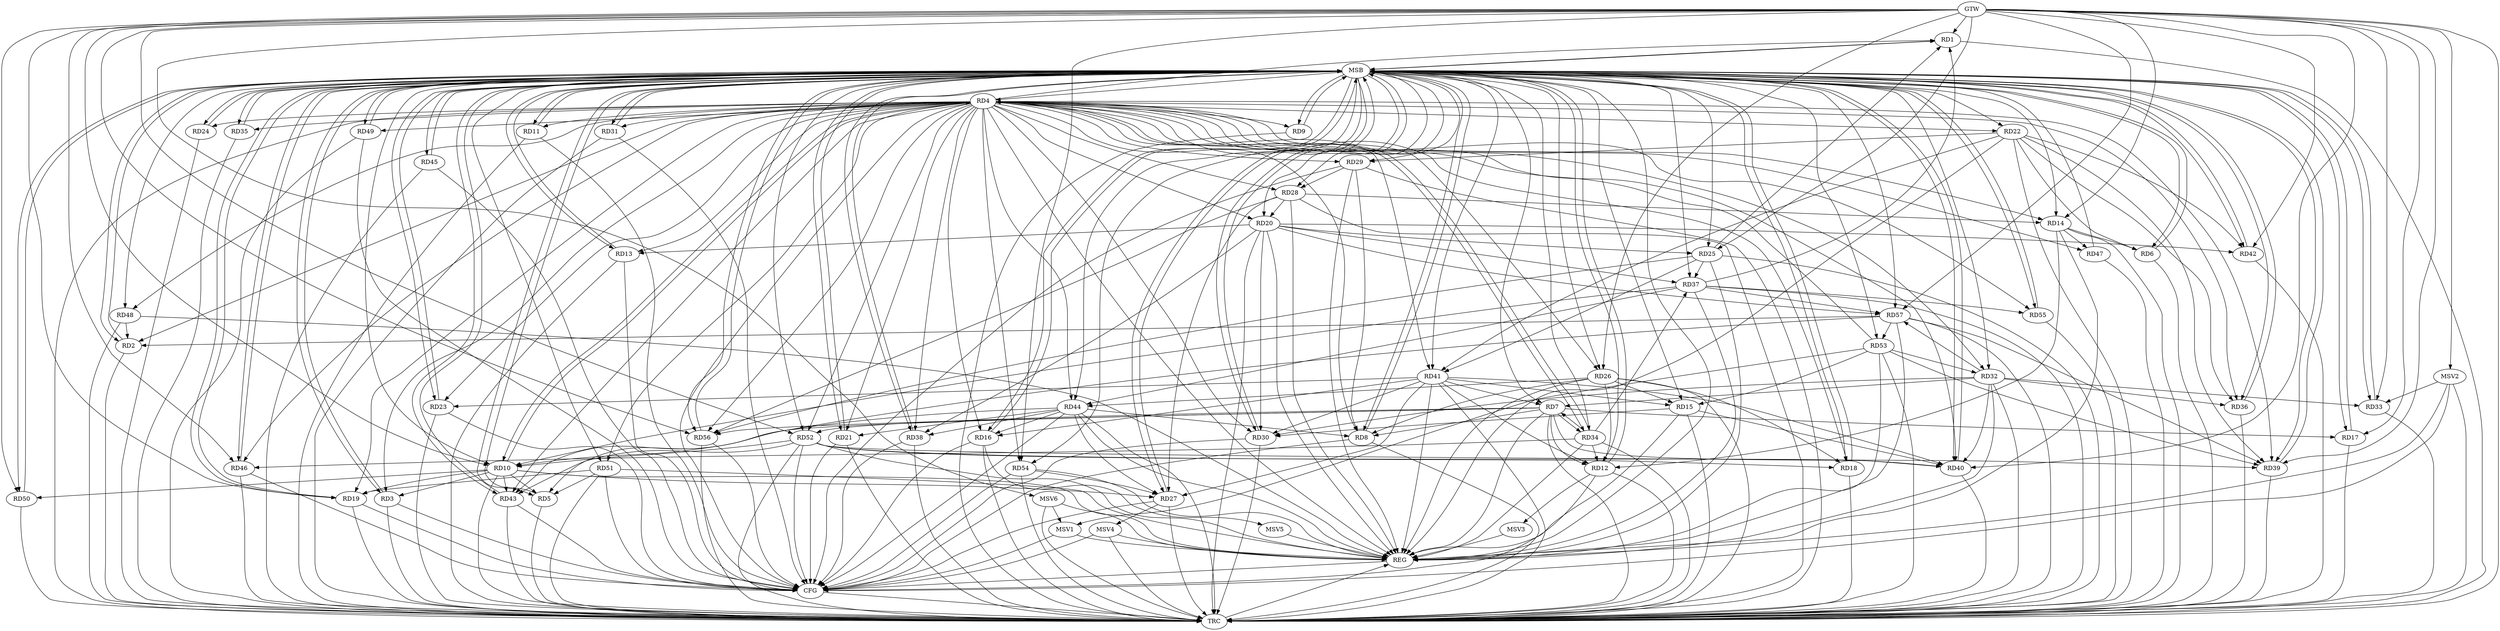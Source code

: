 strict digraph G {
  RD1 [ label="RD1" ];
  RD2 [ label="RD2" ];
  RD3 [ label="RD3" ];
  RD4 [ label="RD4" ];
  RD5 [ label="RD5" ];
  RD6 [ label="RD6" ];
  RD7 [ label="RD7" ];
  RD8 [ label="RD8" ];
  RD9 [ label="RD9" ];
  RD10 [ label="RD10" ];
  RD11 [ label="RD11" ];
  RD12 [ label="RD12" ];
  RD13 [ label="RD13" ];
  RD14 [ label="RD14" ];
  RD15 [ label="RD15" ];
  RD16 [ label="RD16" ];
  RD17 [ label="RD17" ];
  RD18 [ label="RD18" ];
  RD19 [ label="RD19" ];
  RD20 [ label="RD20" ];
  RD21 [ label="RD21" ];
  RD22 [ label="RD22" ];
  RD23 [ label="RD23" ];
  RD24 [ label="RD24" ];
  RD25 [ label="RD25" ];
  RD26 [ label="RD26" ];
  RD27 [ label="RD27" ];
  RD28 [ label="RD28" ];
  RD29 [ label="RD29" ];
  RD30 [ label="RD30" ];
  RD31 [ label="RD31" ];
  RD32 [ label="RD32" ];
  RD33 [ label="RD33" ];
  RD34 [ label="RD34" ];
  RD35 [ label="RD35" ];
  RD36 [ label="RD36" ];
  RD37 [ label="RD37" ];
  RD38 [ label="RD38" ];
  RD39 [ label="RD39" ];
  RD40 [ label="RD40" ];
  RD41 [ label="RD41" ];
  RD42 [ label="RD42" ];
  RD43 [ label="RD43" ];
  RD44 [ label="RD44" ];
  RD45 [ label="RD45" ];
  RD46 [ label="RD46" ];
  RD47 [ label="RD47" ];
  RD48 [ label="RD48" ];
  RD49 [ label="RD49" ];
  RD50 [ label="RD50" ];
  RD51 [ label="RD51" ];
  RD52 [ label="RD52" ];
  RD53 [ label="RD53" ];
  RD54 [ label="RD54" ];
  RD55 [ label="RD55" ];
  RD56 [ label="RD56" ];
  RD57 [ label="RD57" ];
  GTW [ label="GTW" ];
  REG [ label="REG" ];
  MSB [ label="MSB" ];
  CFG [ label="CFG" ];
  TRC [ label="TRC" ];
  MSV1 [ label="MSV1" ];
  MSV2 [ label="MSV2" ];
  MSV3 [ label="MSV3" ];
  MSV4 [ label="MSV4" ];
  MSV5 [ label="MSV5" ];
  MSV6 [ label="MSV6" ];
  RD25 -> RD1;
  RD37 -> RD1;
  RD4 -> RD2;
  RD48 -> RD2;
  RD57 -> RD2;
  RD4 -> RD3;
  RD10 -> RD3;
  RD4 -> RD8;
  RD4 -> RD10;
  RD10 -> RD4;
  RD4 -> RD21;
  RD4 -> RD26;
  RD4 -> RD28;
  RD4 -> RD32;
  RD34 -> RD4;
  RD4 -> RD35;
  RD4 -> RD36;
  RD4 -> RD39;
  RD4 -> RD43;
  RD53 -> RD4;
  RD10 -> RD5;
  RD51 -> RD5;
  RD57 -> RD5;
  RD14 -> RD6;
  RD22 -> RD6;
  RD7 -> RD8;
  RD7 -> RD10;
  RD7 -> RD12;
  RD7 -> RD17;
  RD32 -> RD7;
  RD7 -> RD34;
  RD34 -> RD7;
  RD7 -> RD40;
  RD41 -> RD7;
  RD7 -> RD52;
  RD7 -> RD56;
  RD26 -> RD8;
  RD29 -> RD8;
  RD44 -> RD8;
  RD10 -> RD19;
  RD10 -> RD27;
  RD37 -> RD10;
  RD10 -> RD43;
  RD10 -> RD50;
  RD52 -> RD10;
  RD14 -> RD12;
  RD26 -> RD12;
  RD34 -> RD12;
  RD41 -> RD12;
  RD20 -> RD13;
  RD28 -> RD14;
  RD14 -> RD47;
  RD26 -> RD15;
  RD15 -> RD30;
  RD15 -> RD40;
  RD41 -> RD15;
  RD53 -> RD15;
  RD41 -> RD16;
  RD44 -> RD16;
  RD26 -> RD18;
  RD52 -> RD18;
  RD51 -> RD19;
  RD20 -> RD25;
  RD28 -> RD20;
  RD20 -> RD30;
  RD20 -> RD37;
  RD20 -> RD38;
  RD20 -> RD42;
  RD20 -> RD57;
  RD44 -> RD21;
  RD22 -> RD29;
  RD22 -> RD36;
  RD22 -> RD39;
  RD22 -> RD41;
  RD22 -> RD42;
  RD41 -> RD23;
  RD25 -> RD37;
  RD25 -> RD41;
  RD25 -> RD56;
  RD26 -> RD44;
  RD28 -> RD27;
  RD41 -> RD27;
  RD44 -> RD27;
  RD54 -> RD27;
  RD29 -> RD28;
  RD28 -> RD56;
  RD32 -> RD30;
  RD41 -> RD30;
  RD32 -> RD33;
  RD32 -> RD36;
  RD32 -> RD40;
  RD53 -> RD32;
  RD32 -> RD57;
  RD34 -> RD37;
  RD34 -> RD46;
  RD37 -> RD44;
  RD37 -> RD55;
  RD37 -> RD57;
  RD44 -> RD38;
  RD52 -> RD39;
  RD53 -> RD39;
  RD57 -> RD39;
  RD41 -> RD40;
  RD52 -> RD40;
  RD44 -> RD43;
  RD52 -> RD43;
  RD57 -> RD53;
  GTW -> RD52;
  GTW -> RD1;
  GTW -> RD50;
  GTW -> RD46;
  GTW -> RD19;
  GTW -> RD42;
  GTW -> RD14;
  GTW -> RD57;
  GTW -> RD10;
  GTW -> RD56;
  GTW -> RD17;
  GTW -> RD25;
  GTW -> RD54;
  GTW -> RD40;
  GTW -> RD26;
  GTW -> RD39;
  GTW -> RD33;
  RD4 -> REG;
  RD7 -> REG;
  RD10 -> REG;
  RD14 -> REG;
  RD15 -> REG;
  RD20 -> REG;
  RD22 -> REG;
  RD25 -> REG;
  RD26 -> REG;
  RD28 -> REG;
  RD29 -> REG;
  RD32 -> REG;
  RD34 -> REG;
  RD37 -> REG;
  RD41 -> REG;
  RD44 -> REG;
  RD48 -> REG;
  RD51 -> REG;
  RD52 -> REG;
  RD53 -> REG;
  RD54 -> REG;
  RD57 -> REG;
  RD1 -> MSB;
  MSB -> RD7;
  MSB -> RD27;
  MSB -> RD29;
  MSB -> RD36;
  MSB -> RD37;
  MSB -> RD46;
  MSB -> RD52;
  MSB -> RD53;
  MSB -> REG;
  RD2 -> MSB;
  MSB -> RD44;
  RD3 -> MSB;
  MSB -> RD34;
  MSB -> RD43;
  MSB -> RD50;
  RD5 -> MSB;
  MSB -> RD33;
  MSB -> RD38;
  MSB -> RD48;
  MSB -> RD51;
  RD6 -> MSB;
  MSB -> RD3;
  MSB -> RD18;
  MSB -> RD31;
  MSB -> RD35;
  RD8 -> MSB;
  MSB -> RD20;
  MSB -> RD30;
  RD9 -> MSB;
  MSB -> RD1;
  MSB -> RD4;
  MSB -> RD19;
  RD11 -> MSB;
  MSB -> RD10;
  RD12 -> MSB;
  MSB -> RD5;
  MSB -> RD11;
  MSB -> RD15;
  MSB -> RD22;
  MSB -> RD28;
  RD13 -> MSB;
  MSB -> RD9;
  MSB -> RD32;
  MSB -> RD41;
  MSB -> RD56;
  RD16 -> MSB;
  MSB -> RD17;
  MSB -> RD42;
  MSB -> RD57;
  RD17 -> MSB;
  MSB -> RD6;
  MSB -> RD13;
  MSB -> RD23;
  RD18 -> MSB;
  MSB -> RD2;
  MSB -> RD26;
  MSB -> RD49;
  RD19 -> MSB;
  RD21 -> MSB;
  MSB -> RD12;
  MSB -> RD45;
  MSB -> RD55;
  RD23 -> MSB;
  MSB -> RD8;
  RD24 -> MSB;
  RD27 -> MSB;
  MSB -> RD14;
  MSB -> RD24;
  RD30 -> MSB;
  MSB -> RD25;
  RD31 -> MSB;
  MSB -> RD21;
  MSB -> RD40;
  RD33 -> MSB;
  RD35 -> MSB;
  RD36 -> MSB;
  RD38 -> MSB;
  RD39 -> MSB;
  RD40 -> MSB;
  MSB -> RD39;
  RD42 -> MSB;
  MSB -> RD54;
  RD43 -> MSB;
  RD45 -> MSB;
  RD46 -> MSB;
  RD47 -> MSB;
  MSB -> RD16;
  RD49 -> MSB;
  RD50 -> MSB;
  RD55 -> MSB;
  RD56 -> MSB;
  RD29 -> CFG;
  RD21 -> CFG;
  RD31 -> CFG;
  RD13 -> CFG;
  RD54 -> CFG;
  RD3 -> CFG;
  RD52 -> CFG;
  RD11 -> CFG;
  RD30 -> CFG;
  RD56 -> CFG;
  RD23 -> CFG;
  RD27 -> CFG;
  RD4 -> CFG;
  RD8 -> CFG;
  RD45 -> CFG;
  RD49 -> CFG;
  RD43 -> CFG;
  RD19 -> CFG;
  RD44 -> CFG;
  RD46 -> CFG;
  RD12 -> CFG;
  RD16 -> CFG;
  RD51 -> CFG;
  RD38 -> CFG;
  REG -> CFG;
  RD1 -> TRC;
  RD2 -> TRC;
  RD3 -> TRC;
  RD4 -> TRC;
  RD5 -> TRC;
  RD6 -> TRC;
  RD7 -> TRC;
  RD8 -> TRC;
  RD9 -> TRC;
  RD10 -> TRC;
  RD11 -> TRC;
  RD12 -> TRC;
  RD13 -> TRC;
  RD14 -> TRC;
  RD15 -> TRC;
  RD16 -> TRC;
  RD17 -> TRC;
  RD18 -> TRC;
  RD19 -> TRC;
  RD20 -> TRC;
  RD21 -> TRC;
  RD22 -> TRC;
  RD23 -> TRC;
  RD24 -> TRC;
  RD25 -> TRC;
  RD26 -> TRC;
  RD27 -> TRC;
  RD28 -> TRC;
  RD29 -> TRC;
  RD30 -> TRC;
  RD31 -> TRC;
  RD32 -> TRC;
  RD33 -> TRC;
  RD34 -> TRC;
  RD35 -> TRC;
  RD36 -> TRC;
  RD37 -> TRC;
  RD38 -> TRC;
  RD39 -> TRC;
  RD40 -> TRC;
  RD41 -> TRC;
  RD42 -> TRC;
  RD43 -> TRC;
  RD44 -> TRC;
  RD45 -> TRC;
  RD46 -> TRC;
  RD47 -> TRC;
  RD48 -> TRC;
  RD49 -> TRC;
  RD50 -> TRC;
  RD51 -> TRC;
  RD52 -> TRC;
  RD53 -> TRC;
  RD54 -> TRC;
  RD55 -> TRC;
  RD56 -> TRC;
  RD57 -> TRC;
  GTW -> TRC;
  CFG -> TRC;
  TRC -> REG;
  RD4 -> RD9;
  RD4 -> RD19;
  RD4 -> RD16;
  RD4 -> RD13;
  RD4 -> RD14;
  RD4 -> RD40;
  RD4 -> RD31;
  RD4 -> RD23;
  RD4 -> RD34;
  RD4 -> RD52;
  RD4 -> RD11;
  RD4 -> RD30;
  RD4 -> RD51;
  RD4 -> RD47;
  RD4 -> RD20;
  RD4 -> RD54;
  RD4 -> RD55;
  RD4 -> RD56;
  RD4 -> RD46;
  RD4 -> RD49;
  RD4 -> RD24;
  RD4 -> RD22;
  RD4 -> RD44;
  RD4 -> RD38;
  RD4 -> RD29;
  RD4 -> RD18;
  RD4 -> RD48;
  RD4 -> RD41;
  RD4 -> RD1;
  RD53 -> MSV1;
  MSV1 -> REG;
  MSV1 -> CFG;
  MSV2 -> RD33;
  GTW -> MSV2;
  MSV2 -> REG;
  MSV2 -> TRC;
  MSV2 -> CFG;
  RD12 -> MSV3;
  MSV3 -> REG;
  RD27 -> MSV4;
  MSV4 -> REG;
  MSV4 -> TRC;
  MSV4 -> CFG;
  RD16 -> MSV5;
  MSV5 -> REG;
  MSV6 -> MSV1;
  GTW -> MSV6;
  MSV6 -> REG;
  MSV6 -> TRC;
}
